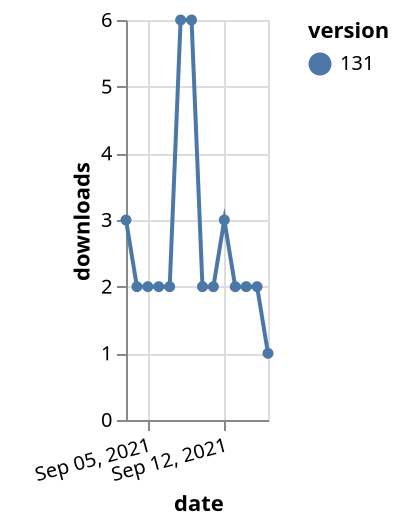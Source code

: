 {"$schema": "https://vega.github.io/schema/vega-lite/v5.json", "description": "A simple bar chart with embedded data.", "data": {"values": [{"date": "2021-09-03", "total": 10214, "delta": 3, "version": "131"}, {"date": "2021-09-04", "total": 10216, "delta": 2, "version": "131"}, {"date": "2021-09-05", "total": 10218, "delta": 2, "version": "131"}, {"date": "2021-09-06", "total": 10220, "delta": 2, "version": "131"}, {"date": "2021-09-07", "total": 10222, "delta": 2, "version": "131"}, {"date": "2021-09-08", "total": 10228, "delta": 6, "version": "131"}, {"date": "2021-09-09", "total": 10234, "delta": 6, "version": "131"}, {"date": "2021-09-10", "total": 10236, "delta": 2, "version": "131"}, {"date": "2021-09-11", "total": 10238, "delta": 2, "version": "131"}, {"date": "2021-09-12", "total": 10241, "delta": 3, "version": "131"}, {"date": "2021-09-13", "total": 10243, "delta": 2, "version": "131"}, {"date": "2021-09-14", "total": 10245, "delta": 2, "version": "131"}, {"date": "2021-09-15", "total": 10247, "delta": 2, "version": "131"}, {"date": "2021-09-16", "total": 10248, "delta": 1, "version": "131"}]}, "width": "container", "mark": {"type": "line", "point": {"filled": true}}, "encoding": {"x": {"field": "date", "type": "temporal", "timeUnit": "yearmonthdate", "title": "date", "axis": {"labelAngle": -15}}, "y": {"field": "delta", "type": "quantitative", "title": "downloads"}, "color": {"field": "version", "type": "nominal"}, "tooltip": {"field": "delta"}}}